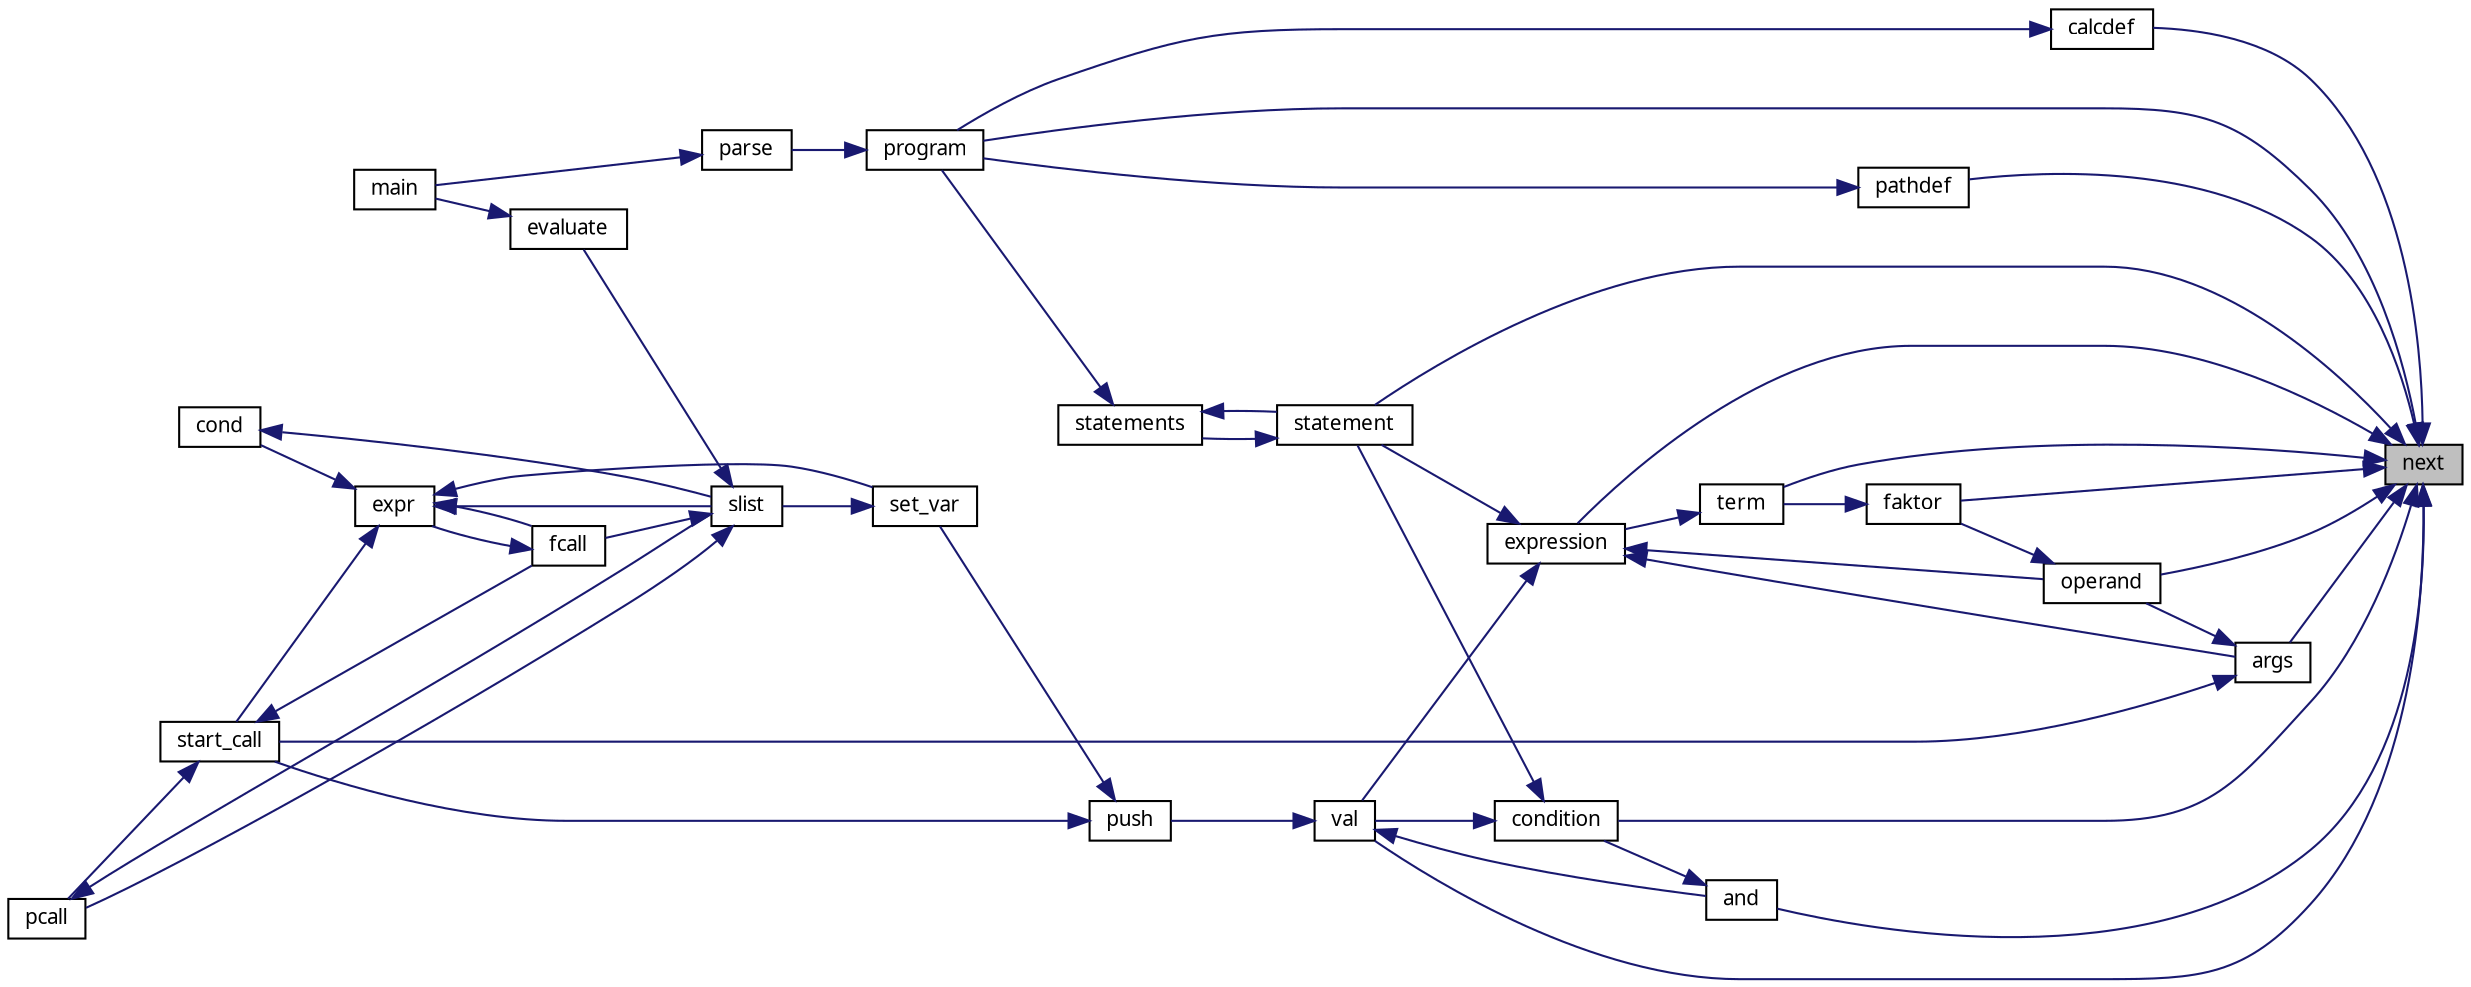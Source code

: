 digraph "next"
{
 // LATEX_PDF_SIZE
  edge [fontname="LiberationSans-Regular.ttf",fontsize="10",labelfontname="LiberationSans-Regular.ttf",labelfontsize="10"];
  node [fontname="LiberationSans-Regular.ttf",fontsize="10",shape=record];
  rankdir="RL";
  Node1 [label="next",height=0.2,width=0.4,color="black", fillcolor="grey75", style="filled", fontcolor="black",tooltip="aktuellen Token auf den Nächsten setzen"];
  Node1 -> Node2 [dir="back",color="midnightblue",fontsize="10",style="solid",fontname="LiberationSans-Regular.ttf"];
  Node2 [label="and",height=0.2,width=0.4,color="black", fillcolor="white", style="filled",URL="$parse_8c.html#a486115f3279c9a99d32888aa9b4122e3",tooltip="Parsen logischer UND-Ausdrücke."];
  Node2 -> Node3 [dir="back",color="midnightblue",fontsize="10",style="solid",fontname="LiberationSans-Regular.ttf"];
  Node3 [label="condition",height=0.2,width=0.4,color="black", fillcolor="white", style="filled",URL="$parse_8c.html#a953fce1ce73d9322eec5ab8d8927cca4",tooltip="Parsen logischer Ausdrücke."];
  Node3 -> Node4 [dir="back",color="midnightblue",fontsize="10",style="solid",fontname="LiberationSans-Regular.ttf"];
  Node4 [label="statement",height=0.2,width=0.4,color="black", fillcolor="white", style="filled",URL="$parse_8c.html#a9e6d6b84363b9a09819543e0e7c6cec5",tooltip="Parsen einzelner Anweisungen."];
  Node4 -> Node5 [dir="back",color="midnightblue",fontsize="10",style="solid",fontname="LiberationSans-Regular.ttf"];
  Node5 [label="statements",height=0.2,width=0.4,color="black", fillcolor="white", style="filled",URL="$parse_8c.html#ada9012541773d9eeb63c4a4824786280",tooltip="Parsen einer Liste von Anweisungen."];
  Node5 -> Node6 [dir="back",color="midnightblue",fontsize="10",style="solid",fontname="LiberationSans-Regular.ttf"];
  Node6 [label="program",height=0.2,width=0.4,color="black", fillcolor="white", style="filled",URL="$parse_8c.html#ab260874fc41b7e3057c449f2058e1d03",tooltip=" "];
  Node6 -> Node7 [dir="back",color="midnightblue",fontsize="10",style="solid",fontname="LiberationSans-Regular.ttf"];
  Node7 [label="parse",height=0.2,width=0.4,color="black", fillcolor="white", style="filled",URL="$parse_8c.html#a7bdf8bcb618f165019eb852b26fc6982",tooltip="Hauptfunktion des Parser."];
  Node7 -> Node8 [dir="back",color="midnightblue",fontsize="10",style="solid",fontname="LiberationSans-Regular.ttf"];
  Node8 [label="main",height=0.2,width=0.4,color="black", fillcolor="white", style="filled",URL="$main_8c.html#ac0f2228420376f4db7e1274f2b41667c",tooltip=" "];
  Node5 -> Node4 [dir="back",color="midnightblue",fontsize="10",style="solid",fontname="LiberationSans-Regular.ttf"];
  Node3 -> Node9 [dir="back",color="midnightblue",fontsize="10",style="solid",fontname="LiberationSans-Regular.ttf"];
  Node9 [label="val",height=0.2,width=0.4,color="black", fillcolor="white", style="filled",URL="$parse_8c.html#af308eab887b87fb8f14d8df1dcddad3d",tooltip="Parsen von Wahrheitswerten (ToDo)"];
  Node9 -> Node2 [dir="back",color="midnightblue",fontsize="10",style="solid",fontname="LiberationSans-Regular.ttf"];
  Node9 -> Node10 [dir="back",color="midnightblue",fontsize="10",style="solid",fontname="LiberationSans-Regular.ttf"];
  Node10 [label="push",height=0.2,width=0.4,color="black", fillcolor="white", style="filled",URL="$eval_8c.html#a21616ef7b9f6694d3ba523226213755e",tooltip=" "];
  Node10 -> Node11 [dir="back",color="midnightblue",fontsize="10",style="solid",fontname="LiberationSans-Regular.ttf"];
  Node11 [label="set_var",height=0.2,width=0.4,color="black", fillcolor="white", style="filled",URL="$eval_8c.html#a711e3a83547cbf5cda6e8cc7f6ffc0c4",tooltip=" "];
  Node11 -> Node12 [dir="back",color="midnightblue",fontsize="10",style="solid",fontname="LiberationSans-Regular.ttf"];
  Node12 [label="slist",height=0.2,width=0.4,color="black", fillcolor="white", style="filled",URL="$eval_8c.html#a7fe074caebef01ff0146927c0532f3cc",tooltip=" "];
  Node12 -> Node13 [dir="back",color="midnightblue",fontsize="10",style="solid",fontname="LiberationSans-Regular.ttf"];
  Node13 [label="evaluate",height=0.2,width=0.4,color="black", fillcolor="white", style="filled",URL="$eval_8c.html#a33c097f69f3e7ad2b6d18a5cd45edfd3",tooltip=" "];
  Node13 -> Node8 [dir="back",color="midnightblue",fontsize="10",style="solid",fontname="LiberationSans-Regular.ttf"];
  Node12 -> Node14 [dir="back",color="midnightblue",fontsize="10",style="solid",fontname="LiberationSans-Regular.ttf"];
  Node14 [label="fcall",height=0.2,width=0.4,color="black", fillcolor="white", style="filled",URL="$eval_8c.html#ac7678808a3b57ca1539a03201cec88be",tooltip=" "];
  Node14 -> Node15 [dir="back",color="midnightblue",fontsize="10",style="solid",fontname="LiberationSans-Regular.ttf"];
  Node15 [label="expr",height=0.2,width=0.4,color="black", fillcolor="white", style="filled",URL="$eval_8c.html#a5d44ae5aa9326005cd76588b7724e2ac",tooltip=" "];
  Node15 -> Node16 [dir="back",color="midnightblue",fontsize="10",style="solid",fontname="LiberationSans-Regular.ttf"];
  Node16 [label="cond",height=0.2,width=0.4,color="black", fillcolor="white", style="filled",URL="$eval_8c.html#a7255fc522dbc6c7f45f35843550b05b4",tooltip=" "];
  Node16 -> Node12 [dir="back",color="midnightblue",fontsize="10",style="solid",fontname="LiberationSans-Regular.ttf"];
  Node15 -> Node14 [dir="back",color="midnightblue",fontsize="10",style="solid",fontname="LiberationSans-Regular.ttf"];
  Node15 -> Node11 [dir="back",color="midnightblue",fontsize="10",style="solid",fontname="LiberationSans-Regular.ttf"];
  Node15 -> Node12 [dir="back",color="midnightblue",fontsize="10",style="solid",fontname="LiberationSans-Regular.ttf"];
  Node15 -> Node17 [dir="back",color="midnightblue",fontsize="10",style="solid",fontname="LiberationSans-Regular.ttf"];
  Node17 [label="start_call",height=0.2,width=0.4,color="black", fillcolor="white", style="filled",URL="$eval_8c.html#aae26c99fcd5b82d115189b1122f5d0a0",tooltip=" "];
  Node17 -> Node14 [dir="back",color="midnightblue",fontsize="10",style="solid",fontname="LiberationSans-Regular.ttf"];
  Node17 -> Node18 [dir="back",color="midnightblue",fontsize="10",style="solid",fontname="LiberationSans-Regular.ttf"];
  Node18 [label="pcall",height=0.2,width=0.4,color="black", fillcolor="white", style="filled",URL="$eval_8c.html#a1207df5be5fcfe8e47e9c54abadbed96",tooltip=" "];
  Node18 -> Node12 [dir="back",color="midnightblue",fontsize="10",style="solid",fontname="LiberationSans-Regular.ttf"];
  Node12 -> Node18 [dir="back",color="midnightblue",fontsize="10",style="solid",fontname="LiberationSans-Regular.ttf"];
  Node10 -> Node17 [dir="back",color="midnightblue",fontsize="10",style="solid",fontname="LiberationSans-Regular.ttf"];
  Node1 -> Node19 [dir="back",color="midnightblue",fontsize="10",style="solid",fontname="LiberationSans-Regular.ttf"];
  Node19 [label="args",height=0.2,width=0.4,color="black", fillcolor="white", style="filled",URL="$parse_8c.html#a2163d6cb4e700c66c35600edcc97aee7",tooltip="Parsen von Argument-Listen."];
  Node19 -> Node20 [dir="back",color="midnightblue",fontsize="10",style="solid",fontname="LiberationSans-Regular.ttf"];
  Node20 [label="operand",height=0.2,width=0.4,color="black", fillcolor="white", style="filled",URL="$parse_8c.html#ab9515122dd01b9c3bf6934505b9d6106",tooltip="Parsen von Operanden."];
  Node20 -> Node21 [dir="back",color="midnightblue",fontsize="10",style="solid",fontname="LiberationSans-Regular.ttf"];
  Node21 [label="faktor",height=0.2,width=0.4,color="black", fillcolor="white", style="filled",URL="$parse_8c.html#a340afd1a010d6fc6a7d4ed1f4cd0abbf",tooltip="Parsen von Faktoren."];
  Node21 -> Node22 [dir="back",color="midnightblue",fontsize="10",style="solid",fontname="LiberationSans-Regular.ttf"];
  Node22 [label="term",height=0.2,width=0.4,color="black", fillcolor="white", style="filled",URL="$parse_8c.html#a8455fef910204ded541f8f1aa43f2a69",tooltip="Parsen von Termen."];
  Node22 -> Node23 [dir="back",color="midnightblue",fontsize="10",style="solid",fontname="LiberationSans-Regular.ttf"];
  Node23 [label="expression",height=0.2,width=0.4,color="black", fillcolor="white", style="filled",URL="$parse_8c.html#ae1b73fa9a679f12f99603a8e036f29a1",tooltip="Parsen von mathematischen Ausdrücken."];
  Node23 -> Node19 [dir="back",color="midnightblue",fontsize="10",style="solid",fontname="LiberationSans-Regular.ttf"];
  Node23 -> Node20 [dir="back",color="midnightblue",fontsize="10",style="solid",fontname="LiberationSans-Regular.ttf"];
  Node23 -> Node4 [dir="back",color="midnightblue",fontsize="10",style="solid",fontname="LiberationSans-Regular.ttf"];
  Node23 -> Node9 [dir="back",color="midnightblue",fontsize="10",style="solid",fontname="LiberationSans-Regular.ttf"];
  Node19 -> Node17 [dir="back",color="midnightblue",fontsize="10",style="solid",fontname="LiberationSans-Regular.ttf"];
  Node1 -> Node24 [dir="back",color="midnightblue",fontsize="10",style="solid",fontname="LiberationSans-Regular.ttf"];
  Node24 [label="calcdef",height=0.2,width=0.4,color="black", fillcolor="white", style="filled",URL="$parse_8c.html#a6a4ef149cbd20ef3463cca82667e7d5e",tooltip=" "];
  Node24 -> Node6 [dir="back",color="midnightblue",fontsize="10",style="solid",fontname="LiberationSans-Regular.ttf"];
  Node1 -> Node3 [dir="back",color="midnightblue",fontsize="10",style="solid",fontname="LiberationSans-Regular.ttf"];
  Node1 -> Node23 [dir="back",color="midnightblue",fontsize="10",style="solid",fontname="LiberationSans-Regular.ttf"];
  Node1 -> Node21 [dir="back",color="midnightblue",fontsize="10",style="solid",fontname="LiberationSans-Regular.ttf"];
  Node1 -> Node20 [dir="back",color="midnightblue",fontsize="10",style="solid",fontname="LiberationSans-Regular.ttf"];
  Node1 -> Node25 [dir="back",color="midnightblue",fontsize="10",style="solid",fontname="LiberationSans-Regular.ttf"];
  Node25 [label="pathdef",height=0.2,width=0.4,color="black", fillcolor="white", style="filled",URL="$parse_8c.html#a6b34107d19cf2718828afaccbe038ad1",tooltip=" "];
  Node25 -> Node6 [dir="back",color="midnightblue",fontsize="10",style="solid",fontname="LiberationSans-Regular.ttf"];
  Node1 -> Node6 [dir="back",color="midnightblue",fontsize="10",style="solid",fontname="LiberationSans-Regular.ttf"];
  Node1 -> Node4 [dir="back",color="midnightblue",fontsize="10",style="solid",fontname="LiberationSans-Regular.ttf"];
  Node1 -> Node22 [dir="back",color="midnightblue",fontsize="10",style="solid",fontname="LiberationSans-Regular.ttf"];
  Node1 -> Node9 [dir="back",color="midnightblue",fontsize="10",style="solid",fontname="LiberationSans-Regular.ttf"];
}
